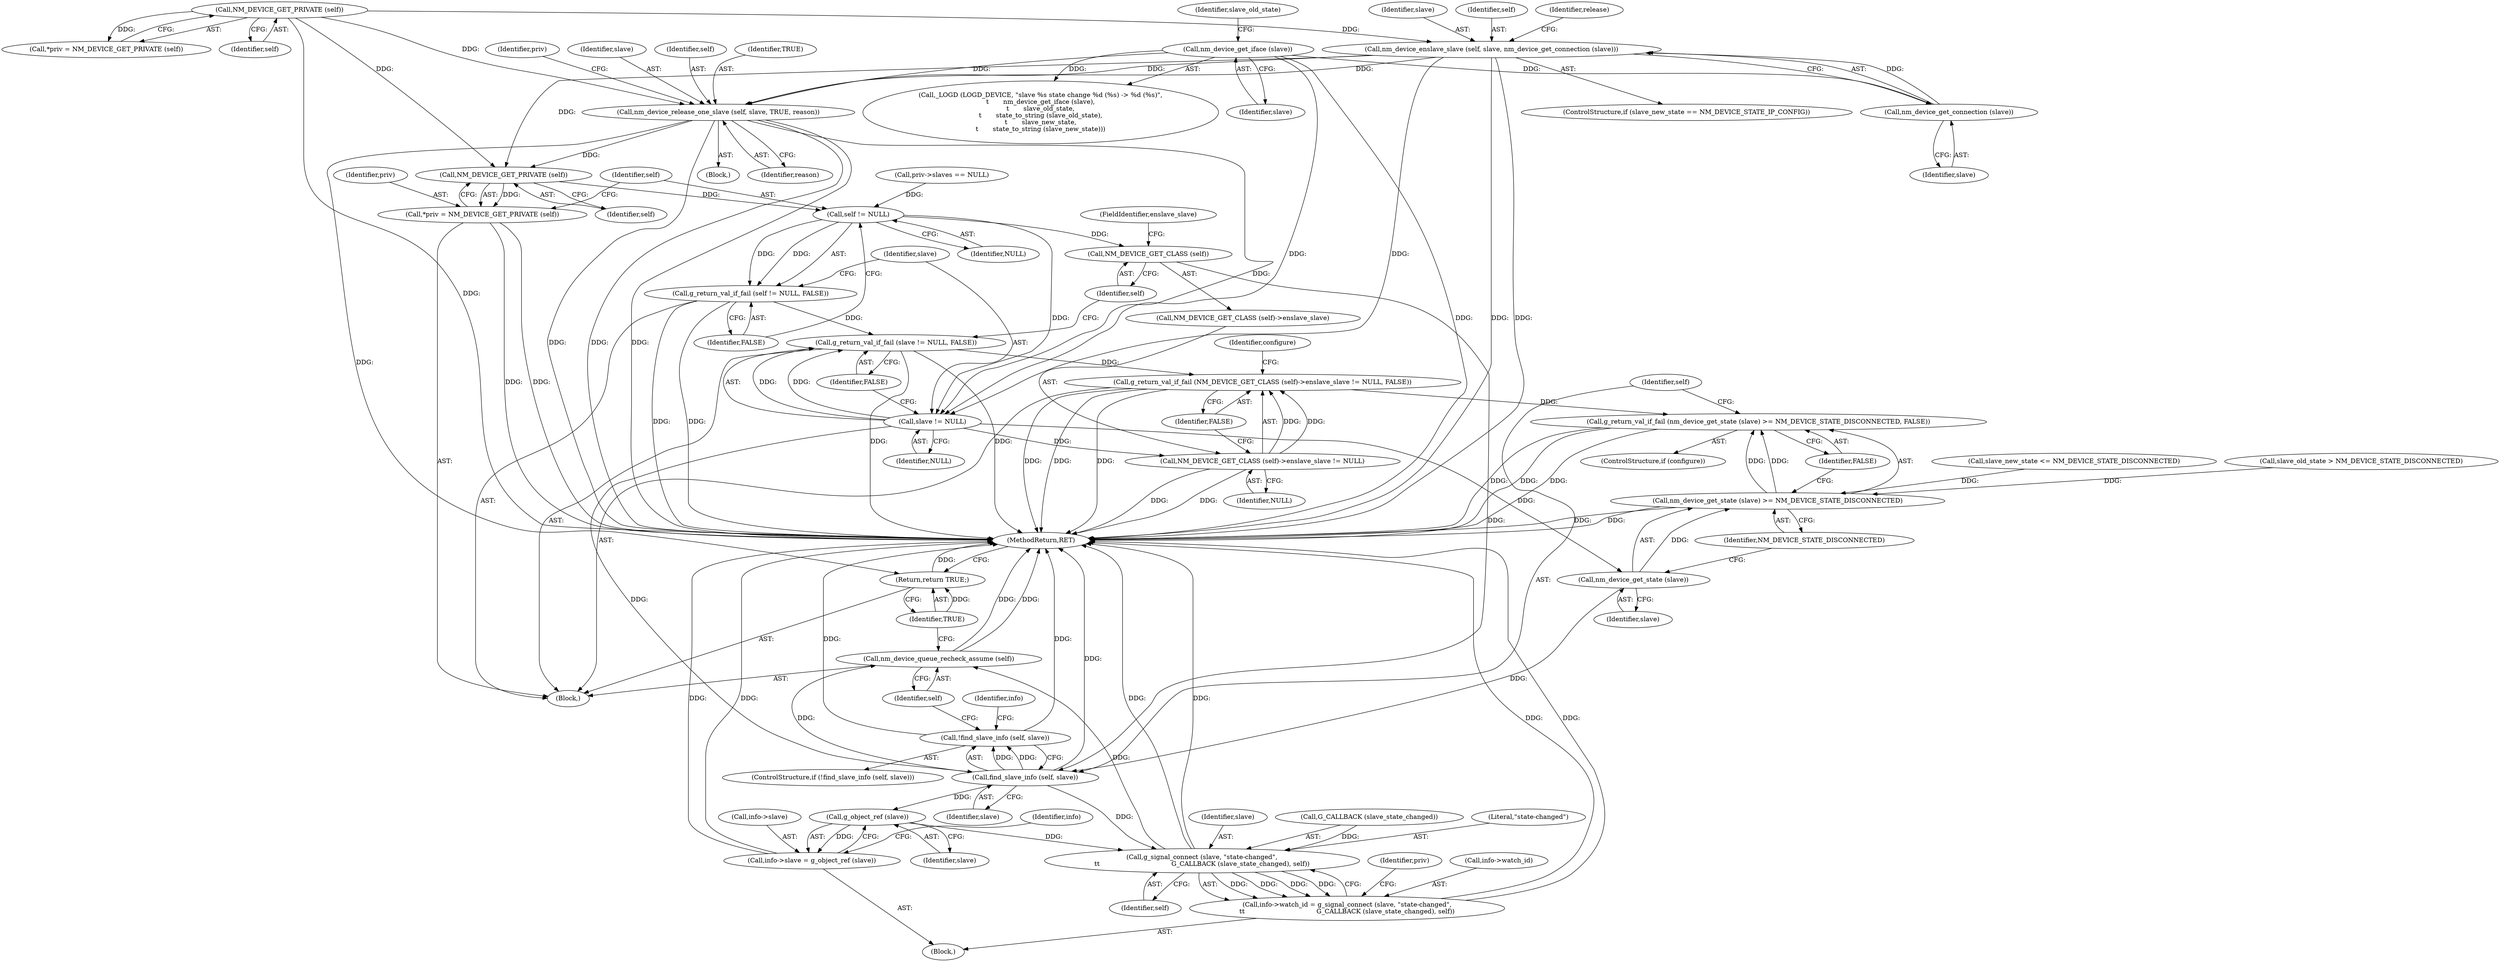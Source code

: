 digraph "0_NetworkManager_d5fc88e573fa58b93034b04d35a2454f5d28cad9@pointer" {
"1002019" [label="(Call,nm_device_enslave_slave (self, slave, nm_device_get_connection (slave)))"];
"1001991" [label="(Call,NM_DEVICE_GET_PRIVATE (self))"];
"1002022" [label="(Call,nm_device_get_connection (slave))"];
"1002000" [label="(Call,nm_device_get_iface (slave))"];
"1002048" [label="(Call,nm_device_release_one_slave (self, slave, TRUE, reason))"];
"1002072" [label="(Call,NM_DEVICE_GET_PRIVATE (self))"];
"1002070" [label="(Call,*priv = NM_DEVICE_GET_PRIVATE (self))"];
"1002076" [label="(Call,self != NULL)"];
"1002075" [label="(Call,g_return_val_if_fail (self != NULL, FALSE))"];
"1002080" [label="(Call,g_return_val_if_fail (slave != NULL, FALSE))"];
"1002085" [label="(Call,g_return_val_if_fail (NM_DEVICE_GET_CLASS (self)->enslave_slave != NULL, FALSE))"];
"1002095" [label="(Call,g_return_val_if_fail (nm_device_get_state (slave) >= NM_DEVICE_STATE_DISCONNECTED, FALSE))"];
"1002081" [label="(Call,slave != NULL)"];
"1002086" [label="(Call,NM_DEVICE_GET_CLASS (self)->enslave_slave != NULL)"];
"1002097" [label="(Call,nm_device_get_state (slave))"];
"1002096" [label="(Call,nm_device_get_state (slave) >= NM_DEVICE_STATE_DISCONNECTED)"];
"1002103" [label="(Call,find_slave_info (self, slave))"];
"1002102" [label="(Call,!find_slave_info (self, slave))"];
"1002116" [label="(Call,g_object_ref (slave))"];
"1002112" [label="(Call,info->slave = g_object_ref (slave))"];
"1002127" [label="(Call,g_signal_connect (slave, \"state-changed\",\n\t\t                                   G_CALLBACK (slave_state_changed), self))"];
"1002123" [label="(Call,info->watch_id = g_signal_connect (slave, \"state-changed\",\n\t\t                                   G_CALLBACK (slave_state_changed), self))"];
"1002142" [label="(Call,nm_device_queue_recheck_assume (self))"];
"1002088" [label="(Call,NM_DEVICE_GET_CLASS (self))"];
"1002144" [label="(Return,return TRUE;)"];
"1002073" [label="(Identifier,self)"];
"1001997" [label="(Call,_LOGD (LOGD_DEVICE, \"slave %s state change %d (%s) -> %d (%s)\",\n\t       nm_device_get_iface (slave),\n\t       slave_old_state,\n\t       state_to_string (slave_old_state),\n\t       slave_new_state,\n\t       state_to_string (slave_new_state)))"];
"1002085" [label="(Call,g_return_val_if_fail (NM_DEVICE_GET_CLASS (self)->enslave_slave != NULL, FALSE))"];
"1002108" [label="(Identifier,info)"];
"1002019" [label="(Call,nm_device_enslave_slave (self, slave, nm_device_get_connection (slave)))"];
"1002080" [label="(Call,g_return_val_if_fail (slave != NULL, FALSE))"];
"1002057" [label="(Identifier,priv)"];
"1002070" [label="(Call,*priv = NM_DEVICE_GET_PRIVATE (self))"];
"1002143" [label="(Identifier,self)"];
"1002075" [label="(Call,g_return_val_if_fail (self != NULL, FALSE))"];
"1002142" [label="(Call,nm_device_queue_recheck_assume (self))"];
"1002084" [label="(Identifier,FALSE)"];
"1002050" [label="(Identifier,slave)"];
"1002094" [label="(Identifier,configure)"];
"1002078" [label="(Identifier,NULL)"];
"1002047" [label="(Block,)"];
"1002103" [label="(Call,find_slave_info (self, slave))"];
"1002081" [label="(Call,slave != NULL)"];
"1002099" [label="(Identifier,NM_DEVICE_STATE_DISCONNECTED)"];
"1002127" [label="(Call,g_signal_connect (slave, \"state-changed\",\n\t\t                                   G_CALLBACK (slave_state_changed), self))"];
"1002083" [label="(Identifier,NULL)"];
"1002035" [label="(Call,slave_new_state <= NM_DEVICE_STATE_DISCONNECTED)"];
"1002090" [label="(FieldIdentifier,enslave_slave)"];
"1002089" [label="(Identifier,self)"];
"1002113" [label="(Call,info->slave)"];
"1002128" [label="(Identifier,slave)"];
"1002021" [label="(Identifier,slave)"];
"1002022" [label="(Call,nm_device_get_connection (slave))"];
"1002100" [label="(Identifier,FALSE)"];
"1002097" [label="(Call,nm_device_get_state (slave))"];
"1002071" [label="(Identifier,priv)"];
"1002105" [label="(Identifier,slave)"];
"1002130" [label="(Call,G_CALLBACK (slave_state_changed))"];
"1002106" [label="(Block,)"];
"1002023" [label="(Identifier,slave)"];
"1002104" [label="(Identifier,self)"];
"1002020" [label="(Identifier,self)"];
"1002096" [label="(Call,nm_device_get_state (slave) >= NM_DEVICE_STATE_DISCONNECTED)"];
"1002116" [label="(Call,g_object_ref (slave))"];
"1002055" [label="(Call,priv->slaves == NULL)"];
"1002112" [label="(Call,info->slave = g_object_ref (slave))"];
"1002120" [label="(Identifier,info)"];
"1002015" [label="(ControlStructure,if (slave_new_state == NM_DEVICE_STATE_IP_CONFIG))"];
"1001992" [label="(Identifier,self)"];
"1002002" [label="(Identifier,slave_old_state)"];
"1002145" [label="(Identifier,TRUE)"];
"1001989" [label="(Call,*priv = NM_DEVICE_GET_PRIVATE (self))"];
"1002079" [label="(Identifier,FALSE)"];
"1002087" [label="(Call,NM_DEVICE_GET_CLASS (self)->enslave_slave)"];
"1002048" [label="(Call,nm_device_release_one_slave (self, slave, TRUE, reason))"];
"1002082" [label="(Identifier,slave)"];
"1002091" [label="(Identifier,NULL)"];
"1002135" [label="(Identifier,priv)"];
"1002095" [label="(Call,g_return_val_if_fail (nm_device_get_state (slave) >= NM_DEVICE_STATE_DISCONNECTED, FALSE))"];
"1002088" [label="(Call,NM_DEVICE_GET_CLASS (self))"];
"1002101" [label="(ControlStructure,if (!find_slave_info (self, slave)))"];
"1002144" [label="(Return,return TRUE;)"];
"1002129" [label="(Literal,\"state-changed\")"];
"1002049" [label="(Identifier,self)"];
"1002038" [label="(Call,slave_old_state > NM_DEVICE_STATE_DISCONNECTED)"];
"1002123" [label="(Call,info->watch_id = g_signal_connect (slave, \"state-changed\",\n\t\t                                   G_CALLBACK (slave_state_changed), self))"];
"1002077" [label="(Identifier,self)"];
"1002117" [label="(Identifier,slave)"];
"1002124" [label="(Call,info->watch_id)"];
"1002046" [label="(Identifier,release)"];
"1002076" [label="(Call,self != NULL)"];
"1002000" [label="(Call,nm_device_get_iface (slave))"];
"1002068" [label="(Block,)"];
"1002102" [label="(Call,!find_slave_info (self, slave))"];
"1001991" [label="(Call,NM_DEVICE_GET_PRIVATE (self))"];
"1007368" [label="(MethodReturn,RET)"];
"1002052" [label="(Identifier,reason)"];
"1002092" [label="(Identifier,FALSE)"];
"1002093" [label="(ControlStructure,if (configure))"];
"1002098" [label="(Identifier,slave)"];
"1002132" [label="(Identifier,self)"];
"1002072" [label="(Call,NM_DEVICE_GET_PRIVATE (self))"];
"1002001" [label="(Identifier,slave)"];
"1002051" [label="(Identifier,TRUE)"];
"1002086" [label="(Call,NM_DEVICE_GET_CLASS (self)->enslave_slave != NULL)"];
"1002019" -> "1002015"  [label="AST: "];
"1002019" -> "1002022"  [label="CFG: "];
"1002020" -> "1002019"  [label="AST: "];
"1002021" -> "1002019"  [label="AST: "];
"1002022" -> "1002019"  [label="AST: "];
"1002046" -> "1002019"  [label="CFG: "];
"1002019" -> "1007368"  [label="DDG: "];
"1002019" -> "1007368"  [label="DDG: "];
"1001991" -> "1002019"  [label="DDG: "];
"1002022" -> "1002019"  [label="DDG: "];
"1002019" -> "1002048"  [label="DDG: "];
"1002019" -> "1002048"  [label="DDG: "];
"1002019" -> "1002072"  [label="DDG: "];
"1002019" -> "1002081"  [label="DDG: "];
"1001991" -> "1001989"  [label="AST: "];
"1001991" -> "1001992"  [label="CFG: "];
"1001992" -> "1001991"  [label="AST: "];
"1001989" -> "1001991"  [label="CFG: "];
"1001991" -> "1007368"  [label="DDG: "];
"1001991" -> "1001989"  [label="DDG: "];
"1001991" -> "1002048"  [label="DDG: "];
"1001991" -> "1002072"  [label="DDG: "];
"1002022" -> "1002023"  [label="CFG: "];
"1002023" -> "1002022"  [label="AST: "];
"1002000" -> "1002022"  [label="DDG: "];
"1002000" -> "1001997"  [label="AST: "];
"1002000" -> "1002001"  [label="CFG: "];
"1002001" -> "1002000"  [label="AST: "];
"1002002" -> "1002000"  [label="CFG: "];
"1002000" -> "1007368"  [label="DDG: "];
"1002000" -> "1001997"  [label="DDG: "];
"1002000" -> "1002048"  [label="DDG: "];
"1002000" -> "1002081"  [label="DDG: "];
"1002048" -> "1002047"  [label="AST: "];
"1002048" -> "1002052"  [label="CFG: "];
"1002049" -> "1002048"  [label="AST: "];
"1002050" -> "1002048"  [label="AST: "];
"1002051" -> "1002048"  [label="AST: "];
"1002052" -> "1002048"  [label="AST: "];
"1002057" -> "1002048"  [label="CFG: "];
"1002048" -> "1007368"  [label="DDG: "];
"1002048" -> "1007368"  [label="DDG: "];
"1002048" -> "1007368"  [label="DDG: "];
"1002048" -> "1002072"  [label="DDG: "];
"1002048" -> "1002081"  [label="DDG: "];
"1002048" -> "1002144"  [label="DDG: "];
"1002072" -> "1002070"  [label="AST: "];
"1002072" -> "1002073"  [label="CFG: "];
"1002073" -> "1002072"  [label="AST: "];
"1002070" -> "1002072"  [label="CFG: "];
"1002072" -> "1002070"  [label="DDG: "];
"1002072" -> "1002076"  [label="DDG: "];
"1002070" -> "1002068"  [label="AST: "];
"1002071" -> "1002070"  [label="AST: "];
"1002077" -> "1002070"  [label="CFG: "];
"1002070" -> "1007368"  [label="DDG: "];
"1002070" -> "1007368"  [label="DDG: "];
"1002076" -> "1002075"  [label="AST: "];
"1002076" -> "1002078"  [label="CFG: "];
"1002077" -> "1002076"  [label="AST: "];
"1002078" -> "1002076"  [label="AST: "];
"1002079" -> "1002076"  [label="CFG: "];
"1002076" -> "1002075"  [label="DDG: "];
"1002076" -> "1002075"  [label="DDG: "];
"1002055" -> "1002076"  [label="DDG: "];
"1002076" -> "1002081"  [label="DDG: "];
"1002076" -> "1002088"  [label="DDG: "];
"1002075" -> "1002068"  [label="AST: "];
"1002075" -> "1002079"  [label="CFG: "];
"1002079" -> "1002075"  [label="AST: "];
"1002082" -> "1002075"  [label="CFG: "];
"1002075" -> "1007368"  [label="DDG: "];
"1002075" -> "1007368"  [label="DDG: "];
"1002075" -> "1002080"  [label="DDG: "];
"1002080" -> "1002068"  [label="AST: "];
"1002080" -> "1002084"  [label="CFG: "];
"1002081" -> "1002080"  [label="AST: "];
"1002084" -> "1002080"  [label="AST: "];
"1002089" -> "1002080"  [label="CFG: "];
"1002080" -> "1007368"  [label="DDG: "];
"1002080" -> "1007368"  [label="DDG: "];
"1002081" -> "1002080"  [label="DDG: "];
"1002081" -> "1002080"  [label="DDG: "];
"1002080" -> "1002085"  [label="DDG: "];
"1002085" -> "1002068"  [label="AST: "];
"1002085" -> "1002092"  [label="CFG: "];
"1002086" -> "1002085"  [label="AST: "];
"1002092" -> "1002085"  [label="AST: "];
"1002094" -> "1002085"  [label="CFG: "];
"1002085" -> "1007368"  [label="DDG: "];
"1002085" -> "1007368"  [label="DDG: "];
"1002085" -> "1007368"  [label="DDG: "];
"1002086" -> "1002085"  [label="DDG: "];
"1002086" -> "1002085"  [label="DDG: "];
"1002085" -> "1002095"  [label="DDG: "];
"1002095" -> "1002093"  [label="AST: "];
"1002095" -> "1002100"  [label="CFG: "];
"1002096" -> "1002095"  [label="AST: "];
"1002100" -> "1002095"  [label="AST: "];
"1002104" -> "1002095"  [label="CFG: "];
"1002095" -> "1007368"  [label="DDG: "];
"1002095" -> "1007368"  [label="DDG: "];
"1002095" -> "1007368"  [label="DDG: "];
"1002096" -> "1002095"  [label="DDG: "];
"1002096" -> "1002095"  [label="DDG: "];
"1002081" -> "1002083"  [label="CFG: "];
"1002082" -> "1002081"  [label="AST: "];
"1002083" -> "1002081"  [label="AST: "];
"1002084" -> "1002081"  [label="CFG: "];
"1002081" -> "1002086"  [label="DDG: "];
"1002081" -> "1002097"  [label="DDG: "];
"1002081" -> "1002103"  [label="DDG: "];
"1002086" -> "1002091"  [label="CFG: "];
"1002087" -> "1002086"  [label="AST: "];
"1002091" -> "1002086"  [label="AST: "];
"1002092" -> "1002086"  [label="CFG: "];
"1002086" -> "1007368"  [label="DDG: "];
"1002086" -> "1007368"  [label="DDG: "];
"1002097" -> "1002096"  [label="AST: "];
"1002097" -> "1002098"  [label="CFG: "];
"1002098" -> "1002097"  [label="AST: "];
"1002099" -> "1002097"  [label="CFG: "];
"1002097" -> "1002096"  [label="DDG: "];
"1002097" -> "1002103"  [label="DDG: "];
"1002096" -> "1002099"  [label="CFG: "];
"1002099" -> "1002096"  [label="AST: "];
"1002100" -> "1002096"  [label="CFG: "];
"1002096" -> "1007368"  [label="DDG: "];
"1002096" -> "1007368"  [label="DDG: "];
"1002038" -> "1002096"  [label="DDG: "];
"1002035" -> "1002096"  [label="DDG: "];
"1002103" -> "1002102"  [label="AST: "];
"1002103" -> "1002105"  [label="CFG: "];
"1002104" -> "1002103"  [label="AST: "];
"1002105" -> "1002103"  [label="AST: "];
"1002102" -> "1002103"  [label="CFG: "];
"1002103" -> "1007368"  [label="DDG: "];
"1002103" -> "1002102"  [label="DDG: "];
"1002103" -> "1002102"  [label="DDG: "];
"1002088" -> "1002103"  [label="DDG: "];
"1002103" -> "1002116"  [label="DDG: "];
"1002103" -> "1002127"  [label="DDG: "];
"1002103" -> "1002142"  [label="DDG: "];
"1002102" -> "1002101"  [label="AST: "];
"1002108" -> "1002102"  [label="CFG: "];
"1002143" -> "1002102"  [label="CFG: "];
"1002102" -> "1007368"  [label="DDG: "];
"1002102" -> "1007368"  [label="DDG: "];
"1002116" -> "1002112"  [label="AST: "];
"1002116" -> "1002117"  [label="CFG: "];
"1002117" -> "1002116"  [label="AST: "];
"1002112" -> "1002116"  [label="CFG: "];
"1002116" -> "1002112"  [label="DDG: "];
"1002116" -> "1002127"  [label="DDG: "];
"1002112" -> "1002106"  [label="AST: "];
"1002113" -> "1002112"  [label="AST: "];
"1002120" -> "1002112"  [label="CFG: "];
"1002112" -> "1007368"  [label="DDG: "];
"1002112" -> "1007368"  [label="DDG: "];
"1002127" -> "1002123"  [label="AST: "];
"1002127" -> "1002132"  [label="CFG: "];
"1002128" -> "1002127"  [label="AST: "];
"1002129" -> "1002127"  [label="AST: "];
"1002130" -> "1002127"  [label="AST: "];
"1002132" -> "1002127"  [label="AST: "];
"1002123" -> "1002127"  [label="CFG: "];
"1002127" -> "1007368"  [label="DDG: "];
"1002127" -> "1007368"  [label="DDG: "];
"1002127" -> "1002123"  [label="DDG: "];
"1002127" -> "1002123"  [label="DDG: "];
"1002127" -> "1002123"  [label="DDG: "];
"1002127" -> "1002123"  [label="DDG: "];
"1002130" -> "1002127"  [label="DDG: "];
"1002127" -> "1002142"  [label="DDG: "];
"1002123" -> "1002106"  [label="AST: "];
"1002124" -> "1002123"  [label="AST: "];
"1002135" -> "1002123"  [label="CFG: "];
"1002123" -> "1007368"  [label="DDG: "];
"1002123" -> "1007368"  [label="DDG: "];
"1002142" -> "1002068"  [label="AST: "];
"1002142" -> "1002143"  [label="CFG: "];
"1002143" -> "1002142"  [label="AST: "];
"1002145" -> "1002142"  [label="CFG: "];
"1002142" -> "1007368"  [label="DDG: "];
"1002142" -> "1007368"  [label="DDG: "];
"1002088" -> "1002087"  [label="AST: "];
"1002088" -> "1002089"  [label="CFG: "];
"1002089" -> "1002088"  [label="AST: "];
"1002090" -> "1002088"  [label="CFG: "];
"1002144" -> "1002068"  [label="AST: "];
"1002144" -> "1002145"  [label="CFG: "];
"1002145" -> "1002144"  [label="AST: "];
"1007368" -> "1002144"  [label="CFG: "];
"1002144" -> "1007368"  [label="DDG: "];
"1002145" -> "1002144"  [label="DDG: "];
}
